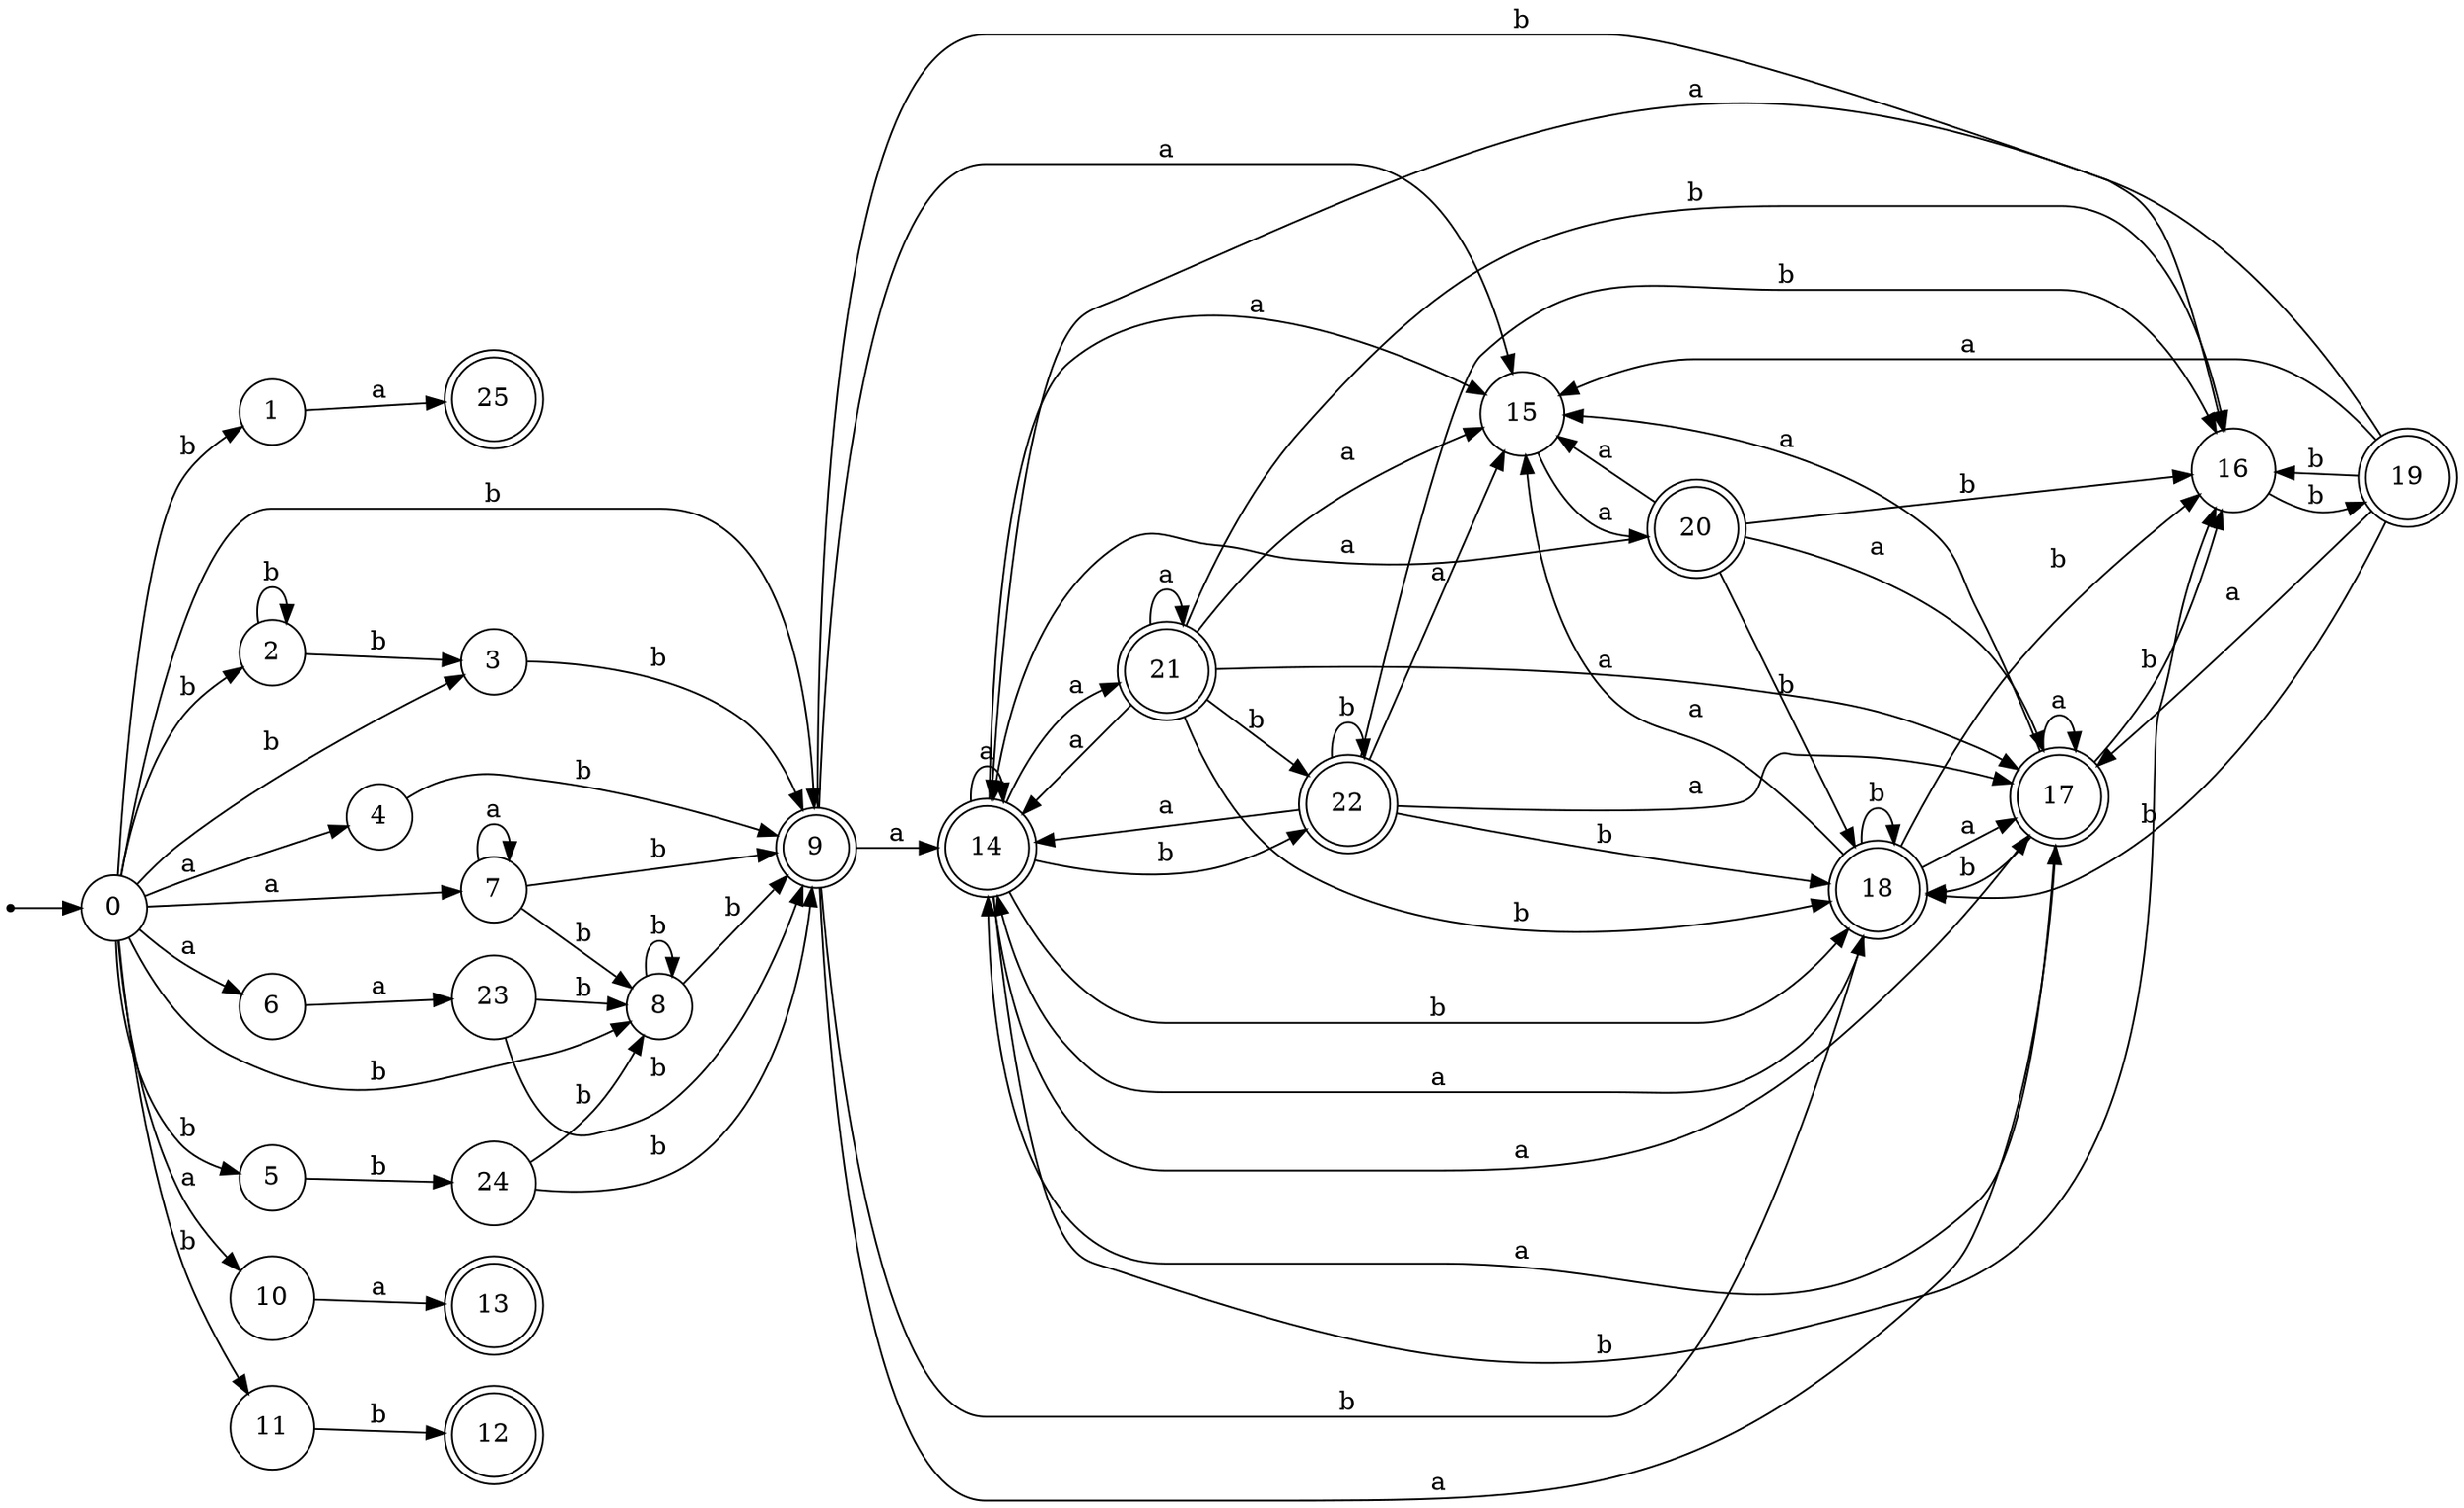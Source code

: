 digraph finite_state_machine {
rankdir=LR;
size="20,20";
node [shape = point]; "dummy0"
node [shape = circle]; "0";
"dummy0" -> "0";
node [shape = circle]; "1";
node [shape = circle]; "2";
node [shape = circle]; "3";
node [shape = circle]; "4";
node [shape = circle]; "5";
node [shape = circle]; "6";
node [shape = circle]; "7";
node [shape = circle]; "8";
node [shape = doublecircle]; "9";node [shape = circle]; "10";
node [shape = circle]; "11";
node [shape = doublecircle]; "12";node [shape = doublecircle]; "13";node [shape = doublecircle]; "14";node [shape = circle]; "15";
node [shape = circle]; "16";
node [shape = doublecircle]; "17";node [shape = doublecircle]; "18";node [shape = doublecircle]; "19";node [shape = doublecircle]; "20";node [shape = doublecircle]; "21";node [shape = doublecircle]; "22";node [shape = circle]; "23";
node [shape = circle]; "24";
node [shape = doublecircle]; "25";"0" -> "1" [label = "b"];
 "0" -> "2" [label = "b"];
 "0" -> "3" [label = "b"];
 "0" -> "5" [label = "b"];
 "0" -> "8" [label = "b"];
 "0" -> "9" [label = "b"];
 "0" -> "11" [label = "b"];
 "0" -> "10" [label = "a"];
 "0" -> "4" [label = "a"];
 "0" -> "6" [label = "a"];
 "0" -> "7" [label = "a"];
 "11" -> "12" [label = "b"];
 "10" -> "13" [label = "a"];
 "9" -> "17" [label = "a"];
 "9" -> "14" [label = "a"];
 "9" -> "15" [label = "a"];
 "9" -> "16" [label = "b"];
 "9" -> "18" [label = "b"];
 "18" -> "16" [label = "b"];
 "18" -> "18" [label = "b"];
 "18" -> "17" [label = "a"];
 "18" -> "14" [label = "a"];
 "18" -> "15" [label = "a"];
 "17" -> "17" [label = "a"];
 "17" -> "14" [label = "a"];
 "17" -> "15" [label = "a"];
 "17" -> "16" [label = "b"];
 "17" -> "18" [label = "b"];
 "16" -> "19" [label = "b"];
 "19" -> "16" [label = "b"];
 "19" -> "18" [label = "b"];
 "19" -> "17" [label = "a"];
 "19" -> "14" [label = "a"];
 "19" -> "15" [label = "a"];
 "15" -> "20" [label = "a"];
 "20" -> "17" [label = "a"];
 "20" -> "14" [label = "a"];
 "20" -> "15" [label = "a"];
 "20" -> "16" [label = "b"];
 "20" -> "18" [label = "b"];
 "14" -> "17" [label = "a"];
 "14" -> "21" [label = "a"];
 "14" -> "14" [label = "a"];
 "14" -> "15" [label = "a"];
 "14" -> "16" [label = "b"];
 "14" -> "18" [label = "b"];
 "14" -> "22" [label = "b"];
 "22" -> "16" [label = "b"];
 "22" -> "18" [label = "b"];
 "22" -> "22" [label = "b"];
 "22" -> "17" [label = "a"];
 "22" -> "14" [label = "a"];
 "22" -> "15" [label = "a"];
 "21" -> "17" [label = "a"];
 "21" -> "21" [label = "a"];
 "21" -> "14" [label = "a"];
 "21" -> "15" [label = "a"];
 "21" -> "16" [label = "b"];
 "21" -> "18" [label = "b"];
 "21" -> "22" [label = "b"];
 "8" -> "8" [label = "b"];
 "8" -> "9" [label = "b"];
 "7" -> "7" [label = "a"];
 "7" -> "8" [label = "b"];
 "7" -> "9" [label = "b"];
 "6" -> "23" [label = "a"];
 "23" -> "8" [label = "b"];
 "23" -> "9" [label = "b"];
 "5" -> "24" [label = "b"];
 "24" -> "8" [label = "b"];
 "24" -> "9" [label = "b"];
 "4" -> "9" [label = "b"];
 "3" -> "9" [label = "b"];
 "2" -> "2" [label = "b"];
 "2" -> "3" [label = "b"];
 "1" -> "25" [label = "a"];
 }
